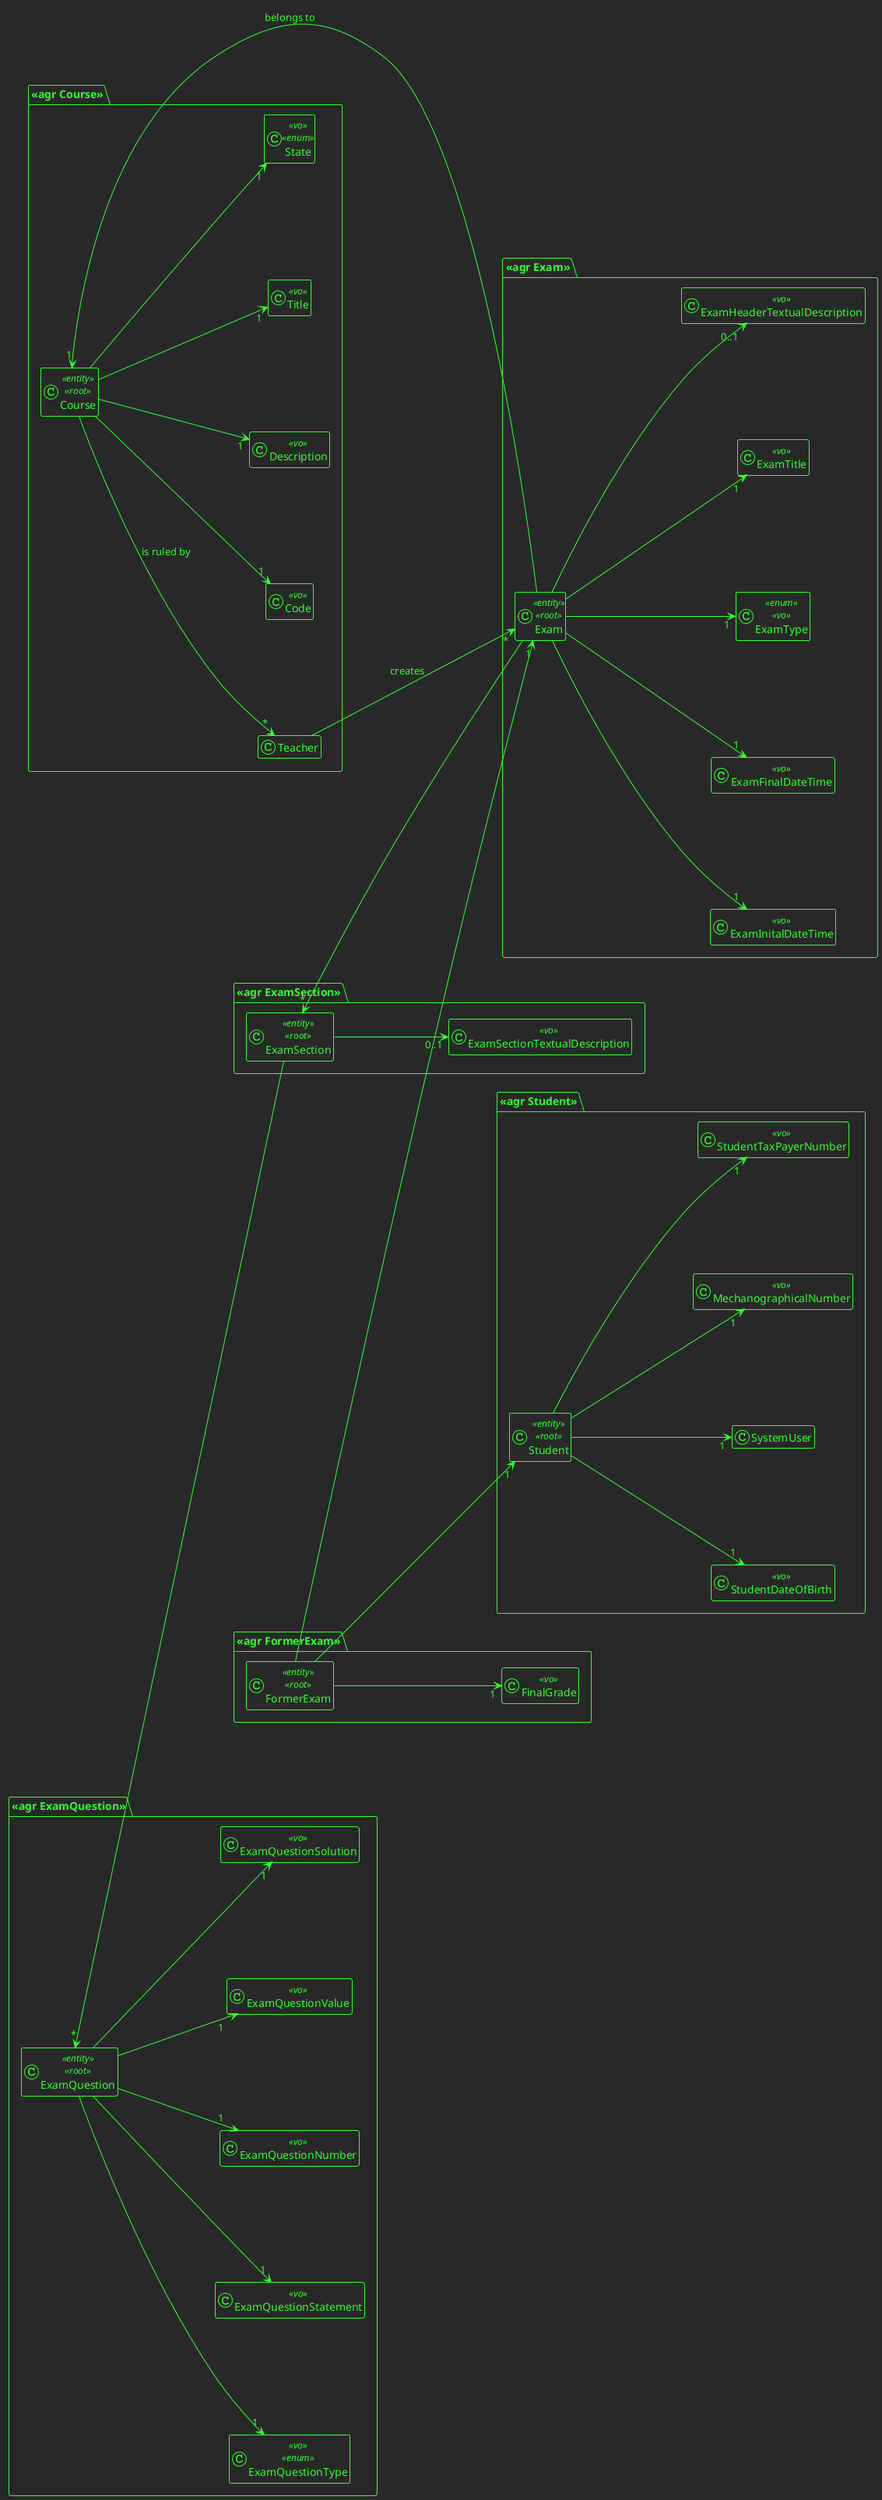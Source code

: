 @startuml DDD

!theme crt-green
skinparam nodesep 150
hide empty members
left to right direction

package "<<agr Course>>"{
    class Course<<entity>><<root>>{}
    class Code <<vo>>
    class Description<<vo>>{}
    class Title<<vo>>{}
    class State<<vo>><<enum>>{}

    Course  --> "1" State
    Course  -down-> "1" Title
    Course  -down-> "1" Description
    Course  -down-> "1" Code
    Course --> "*" Teacher : is ruled by


}
package "<<agr Student>>"{

    class Student<<entity>><<root>>{}
    class MechanographicalNumber<<vo>>{}
    class StudentTaxPayerNumber<<vo>>{}
    class StudentDateOfBirth<<vo>>{}

    Student --> "1" MechanographicalNumber
    Student --> "1" SystemUser
    'Student <-- "*" Lecture : participates
    Student --> "1" StudentDateOfBirth
    Student --> "1" StudentTaxPayerNumber
}

package "<<agr Exam>>"{
    class Exam  <<entity>><<root>> {}
    class ExamType <<enum>><<vo>>{}
    class ExamTitle <<vo>>{}
    class ExamHeaderTextualDescription <<vo>>{}
    class ExamInitalDateTime <<vo>> {}
    class ExamFinalDateTime <<vo>>{}

    Teacher --> "*" Exam : creates
    Exam --> "1" ExamTitle
    Exam --> "0..1" ExamHeaderTextualDescription
    Exam --> "1" Course : belongs to
    Exam --> "1" ExamType
    Exam --> "1" ExamInitalDateTime
    Exam --> "1" ExamFinalDateTime

}

package "<<agr ExamSection>>"{
    class ExamSection <<entity>><<root>> {}
    class ExamSectionTextualDescription <<vo>>{}

    ExamSection "*" <-- Exam
    ExamSection --> "0..1" ExamSectionTextualDescription
}

package "<<agr ExamQuestion>>"{
    class ExamQuestion <<entity>><<root>>{}
    class ExamQuestionStatement <<vo>>{}
    class ExamQuestionNumber <<vo>>{}
    class ExamQuestionValue <<vo>>{}
    class ExamQuestionSolution<<vo>>{}
    class ExamQuestionType <<vo>><<enum>>{}

    ExamQuestion "*" <-- ExamSection
    ExamQuestion --> "1" ExamQuestionValue
    ExamQuestion --> "1" ExamQuestionNumber
    ExamQuestion --> "1" ExamQuestionSolution
    ExamQuestion --> "1" ExamQuestionType
    ExamQuestion --> "1" ExamQuestionStatement

}

package "<<agr FormerExam>>"{
    class FormerExam<<entity>><<root>>{}
    class FinalGrade<<vo>>{}

    FormerExam --> "1" FinalGrade
    FormerExam --> "1" Exam
    FormerExam --> "1" Student
}






@enduml